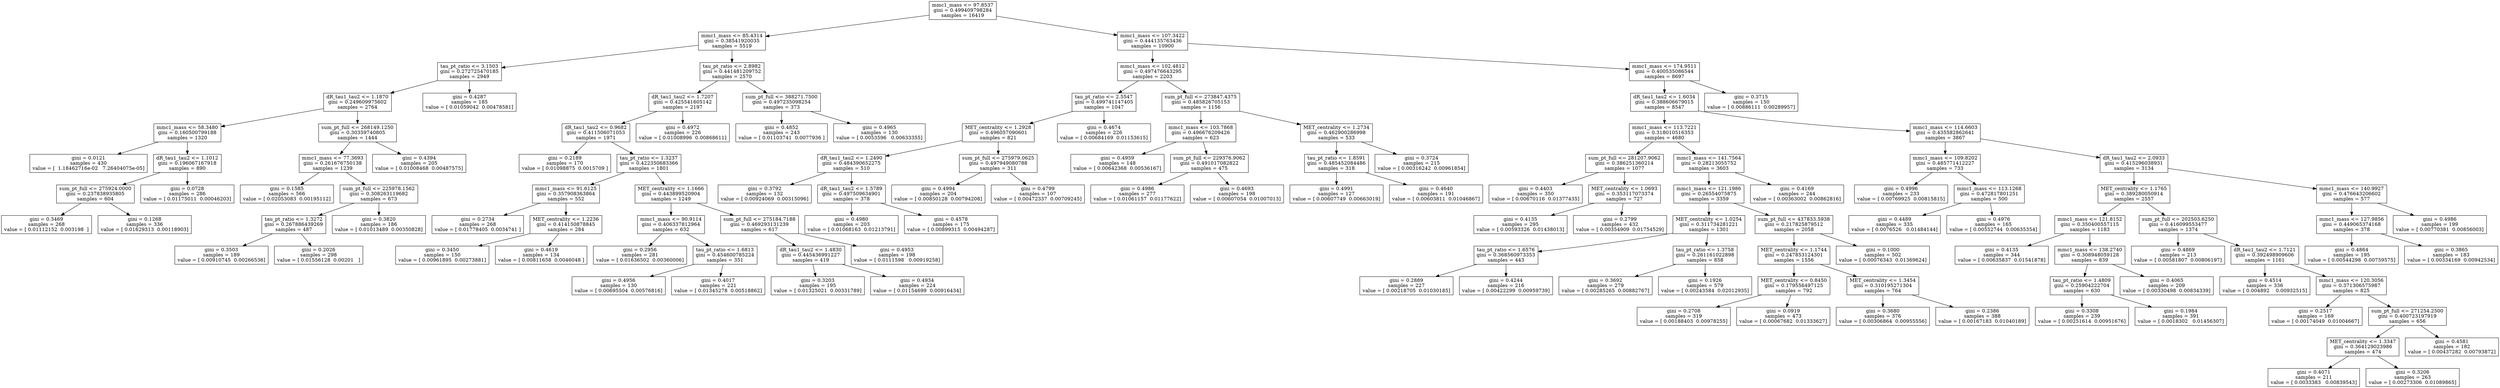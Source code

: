 digraph Tree {
0 [label="mmc1_mass <= 97.8537\ngini = 0.499409798284\nsamples = 16419", shape="box"] ;
1 [label="mmc1_mass <= 85.4314\ngini = 0.38541920035\nsamples = 5519", shape="box"] ;
0 -> 1 ;
2 [label="tau_pt_ratio <= 3.1503\ngini = 0.272725470185\nsamples = 2949", shape="box"] ;
1 -> 2 ;
3 [label="dR_tau1_tau2 <= 1.1870\ngini = 0.249609975602\nsamples = 2764", shape="box"] ;
2 -> 3 ;
4 [label="mmc1_mass <= 58.3480\ngini = 0.160500799188\nsamples = 1320", shape="box"] ;
3 -> 4 ;
5 [label="gini = 0.0121\nsamples = 430\nvalue = [  1.18462716e-02   7.26404075e-05]", shape="box"] ;
4 -> 5 ;
6 [label="dR_tau1_tau2 <= 1.1012\ngini = 0.196067167918\nsamples = 890", shape="box"] ;
4 -> 6 ;
7 [label="sum_pt_full <= 275924.0000\ngini = 0.237838935805\nsamples = 604", shape="box"] ;
6 -> 7 ;
8 [label="gini = 0.3469\nsamples = 268\nvalue = [ 0.01112152  0.003198  ]", shape="box"] ;
7 -> 8 ;
9 [label="gini = 0.1268\nsamples = 336\nvalue = [ 0.01629313  0.00118903]", shape="box"] ;
7 -> 9 ;
10 [label="gini = 0.0728\nsamples = 286\nvalue = [ 0.01175011  0.00046203]", shape="box"] ;
6 -> 10 ;
11 [label="sum_pt_full <= 268149.1250\ngini = 0.30359740805\nsamples = 1444", shape="box"] ;
3 -> 11 ;
12 [label="mmc1_mass <= 77.3693\ngini = 0.261676750138\nsamples = 1239", shape="box"] ;
11 -> 12 ;
13 [label="gini = 0.1585\nsamples = 566\nvalue = [ 0.02053083  0.00195112]", shape="box"] ;
12 -> 13 ;
14 [label="sum_pt_full <= 225978.1562\ngini = 0.308263119682\nsamples = 673", shape="box"] ;
12 -> 14 ;
15 [label="tau_pt_ratio <= 1.3272\ngini = 0.267886439269\nsamples = 487", shape="box"] ;
14 -> 15 ;
16 [label="gini = 0.3503\nsamples = 189\nvalue = [ 0.00910745  0.00266536]", shape="box"] ;
15 -> 16 ;
17 [label="gini = 0.2026\nsamples = 298\nvalue = [ 0.01556128  0.00201   ]", shape="box"] ;
15 -> 17 ;
18 [label="gini = 0.3820\nsamples = 186\nvalue = [ 0.01013489  0.00350828]", shape="box"] ;
14 -> 18 ;
19 [label="gini = 0.4394\nsamples = 205\nvalue = [ 0.01008468  0.00487575]", shape="box"] ;
11 -> 19 ;
20 [label="gini = 0.4287\nsamples = 185\nvalue = [ 0.01059042  0.00478581]", shape="box"] ;
2 -> 20 ;
21 [label="tau_pt_ratio <= 2.8982\ngini = 0.441481209752\nsamples = 2570", shape="box"] ;
1 -> 21 ;
22 [label="dR_tau1_tau2 <= 1.7207\ngini = 0.425541605142\nsamples = 2197", shape="box"] ;
21 -> 22 ;
23 [label="dR_tau1_tau2 <= 0.9682\ngini = 0.411506071053\nsamples = 1971", shape="box"] ;
22 -> 23 ;
24 [label="gini = 0.2189\nsamples = 170\nvalue = [ 0.01098875  0.0015709 ]", shape="box"] ;
23 -> 24 ;
25 [label="tau_pt_ratio <= 1.3237\ngini = 0.422350683366\nsamples = 1801", shape="box"] ;
23 -> 25 ;
26 [label="mmc1_mass <= 91.6125\ngini = 0.357908363864\nsamples = 552", shape="box"] ;
25 -> 26 ;
27 [label="gini = 0.2734\nsamples = 268\nvalue = [ 0.01778405  0.0034741 ]", shape="box"] ;
26 -> 27 ;
28 [label="MET_centrality <= 1.2236\ngini = 0.414150878845\nsamples = 284", shape="box"] ;
26 -> 28 ;
29 [label="gini = 0.3450\nsamples = 150\nvalue = [ 0.00961895  0.00273881]", shape="box"] ;
28 -> 29 ;
30 [label="gini = 0.4619\nsamples = 134\nvalue = [ 0.00811658  0.0046048 ]", shape="box"] ;
28 -> 30 ;
31 [label="MET_centrality <= 1.1666\ngini = 0.443899520904\nsamples = 1249", shape="box"] ;
25 -> 31 ;
32 [label="mmc1_mass <= 90.9114\ngini = 0.406337812964\nsamples = 632", shape="box"] ;
31 -> 32 ;
33 [label="gini = 0.2956\nsamples = 281\nvalue = [ 0.01636502  0.00360006]", shape="box"] ;
32 -> 33 ;
34 [label="tau_pt_ratio <= 1.6813\ngini = 0.454600785224\nsamples = 351", shape="box"] ;
32 -> 34 ;
35 [label="gini = 0.4956\nsamples = 130\nvalue = [ 0.00695504  0.00576816]", shape="box"] ;
34 -> 35 ;
36 [label="gini = 0.4017\nsamples = 221\nvalue = [ 0.01345278  0.00518862]", shape="box"] ;
34 -> 36 ;
37 [label="sum_pt_full <= 275184.7188\ngini = 0.469293131239\nsamples = 617", shape="box"] ;
31 -> 37 ;
38 [label="dR_tau1_tau2 <= 1.4830\ngini = 0.445436991227\nsamples = 419", shape="box"] ;
37 -> 38 ;
39 [label="gini = 0.3203\nsamples = 195\nvalue = [ 0.01325021  0.00331789]", shape="box"] ;
38 -> 39 ;
40 [label="gini = 0.4934\nsamples = 224\nvalue = [ 0.01154699  0.00916434]", shape="box"] ;
38 -> 40 ;
41 [label="gini = 0.4953\nsamples = 198\nvalue = [ 0.0111598   0.00919258]", shape="box"] ;
37 -> 41 ;
42 [label="gini = 0.4972\nsamples = 226\nvalue = [ 0.01008996  0.00868611]", shape="box"] ;
22 -> 42 ;
43 [label="sum_pt_full <= 388271.7500\ngini = 0.497235098254\nsamples = 373", shape="box"] ;
21 -> 43 ;
44 [label="gini = 0.4852\nsamples = 243\nvalue = [ 0.01103741  0.0077936 ]", shape="box"] ;
43 -> 44 ;
45 [label="gini = 0.4965\nsamples = 130\nvalue = [ 0.0053596   0.00633355]", shape="box"] ;
43 -> 45 ;
46 [label="mmc1_mass <= 107.3422\ngini = 0.444135763436\nsamples = 10900", shape="box"] ;
0 -> 46 ;
47 [label="mmc1_mass <= 102.4812\ngini = 0.497476643295\nsamples = 2203", shape="box"] ;
46 -> 47 ;
48 [label="tau_pt_ratio <= 2.5547\ngini = 0.499741147405\nsamples = 1047", shape="box"] ;
47 -> 48 ;
49 [label="MET_centrality <= 1.2928\ngini = 0.496057090601\nsamples = 821", shape="box"] ;
48 -> 49 ;
50 [label="dR_tau1_tau2 <= 1.2490\ngini = 0.484390652275\nsamples = 510", shape="box"] ;
49 -> 50 ;
51 [label="gini = 0.3792\nsamples = 132\nvalue = [ 0.00924069  0.00315096]", shape="box"] ;
50 -> 51 ;
52 [label="dR_tau1_tau2 <= 1.5789\ngini = 0.497509634901\nsamples = 378", shape="box"] ;
50 -> 52 ;
53 [label="gini = 0.4980\nsamples = 203\nvalue = [ 0.01068163  0.01213791]", shape="box"] ;
52 -> 53 ;
54 [label="gini = 0.4578\nsamples = 175\nvalue = [ 0.00899315  0.00494287]", shape="box"] ;
52 -> 54 ;
55 [label="sum_pt_full <= 275979.0625\ngini = 0.497949080788\nsamples = 311", shape="box"] ;
49 -> 55 ;
56 [label="gini = 0.4994\nsamples = 204\nvalue = [ 0.00850128  0.00794208]", shape="box"] ;
55 -> 56 ;
57 [label="gini = 0.4799\nsamples = 107\nvalue = [ 0.00472337  0.00709245]", shape="box"] ;
55 -> 57 ;
58 [label="gini = 0.4674\nsamples = 226\nvalue = [ 0.00684169  0.01153615]", shape="box"] ;
48 -> 58 ;
59 [label="sum_pt_full <= 273847.4375\ngini = 0.485826705153\nsamples = 1156", shape="box"] ;
47 -> 59 ;
60 [label="mmc1_mass <= 103.7868\ngini = 0.496676209426\nsamples = 623", shape="box"] ;
59 -> 60 ;
61 [label="gini = 0.4959\nsamples = 148\nvalue = [ 0.00642368  0.00536167]", shape="box"] ;
60 -> 61 ;
62 [label="sum_pt_full <= 229376.9062\ngini = 0.491017082822\nsamples = 475", shape="box"] ;
60 -> 62 ;
63 [label="gini = 0.4986\nsamples = 277\nvalue = [ 0.01061157  0.01177622]", shape="box"] ;
62 -> 63 ;
64 [label="gini = 0.4693\nsamples = 198\nvalue = [ 0.00607054  0.01007013]", shape="box"] ;
62 -> 64 ;
65 [label="MET_centrality <= 1.2734\ngini = 0.462900286998\nsamples = 533", shape="box"] ;
59 -> 65 ;
66 [label="tau_pt_ratio <= 1.8591\ngini = 0.485452084486\nsamples = 318", shape="box"] ;
65 -> 66 ;
67 [label="gini = 0.4991\nsamples = 127\nvalue = [ 0.00607749  0.00663019]", shape="box"] ;
66 -> 67 ;
68 [label="gini = 0.4640\nsamples = 191\nvalue = [ 0.00603811  0.01046867]", shape="box"] ;
66 -> 68 ;
69 [label="gini = 0.3724\nsamples = 215\nvalue = [ 0.00316242  0.00961854]", shape="box"] ;
65 -> 69 ;
70 [label="mmc1_mass <= 174.9511\ngini = 0.400535086544\nsamples = 8697", shape="box"] ;
46 -> 70 ;
71 [label="dR_tau1_tau2 <= 1.6034\ngini = 0.388606679015\nsamples = 8547", shape="box"] ;
70 -> 71 ;
72 [label="mmc1_mass <= 113.7221\ngini = 0.318010516353\nsamples = 4680", shape="box"] ;
71 -> 72 ;
73 [label="sum_pt_full <= 281207.9062\ngini = 0.386251360214\nsamples = 1077", shape="box"] ;
72 -> 73 ;
74 [label="gini = 0.4403\nsamples = 350\nvalue = [ 0.00670116  0.01377435]", shape="box"] ;
73 -> 74 ;
75 [label="MET_centrality <= 1.0693\ngini = 0.353117073374\nsamples = 727", shape="box"] ;
73 -> 75 ;
76 [label="gini = 0.4135\nsamples = 295\nvalue = [ 0.00593326  0.01438013]", shape="box"] ;
75 -> 76 ;
77 [label="gini = 0.2799\nsamples = 432\nvalue = [ 0.00354909  0.01754529]", shape="box"] ;
75 -> 77 ;
78 [label="mmc1_mass <= 141.7564\ngini = 0.28213055752\nsamples = 3603", shape="box"] ;
72 -> 78 ;
79 [label="mmc1_mass <= 121.1986\ngini = 0.26554075875\nsamples = 3359", shape="box"] ;
78 -> 79 ;
80 [label="MET_centrality <= 1.0254\ngini = 0.311734281221\nsamples = 1301", shape="box"] ;
79 -> 80 ;
81 [label="tau_pt_ratio <= 1.6576\ngini = 0.368560973353\nsamples = 443", shape="box"] ;
80 -> 81 ;
82 [label="gini = 0.2889\nsamples = 227\nvalue = [ 0.00218705  0.01030185]", shape="box"] ;
81 -> 82 ;
83 [label="gini = 0.4244\nsamples = 216\nvalue = [ 0.00422299  0.00959739]", shape="box"] ;
81 -> 83 ;
84 [label="tau_pt_ratio <= 1.3758\ngini = 0.261161022898\nsamples = 858", shape="box"] ;
80 -> 84 ;
85 [label="gini = 0.3692\nsamples = 279\nvalue = [ 0.00285265  0.00882767]", shape="box"] ;
84 -> 85 ;
86 [label="gini = 0.1926\nsamples = 579\nvalue = [ 0.00243584  0.02012935]", shape="box"] ;
84 -> 86 ;
87 [label="sum_pt_full <= 437833.5938\ngini = 0.217825879512\nsamples = 2058", shape="box"] ;
79 -> 87 ;
88 [label="MET_centrality <= 1.1744\ngini = 0.247853124301\nsamples = 1556", shape="box"] ;
87 -> 88 ;
89 [label="MET_centrality <= 0.8450\ngini = 0.179556497125\nsamples = 792", shape="box"] ;
88 -> 89 ;
90 [label="gini = 0.2708\nsamples = 319\nvalue = [ 0.00188403  0.00978255]", shape="box"] ;
89 -> 90 ;
91 [label="gini = 0.0919\nsamples = 473\nvalue = [ 0.00067682  0.01333627]", shape="box"] ;
89 -> 91 ;
92 [label="MET_centrality <= 1.3454\ngini = 0.310195271304\nsamples = 764", shape="box"] ;
88 -> 92 ;
93 [label="gini = 0.3680\nsamples = 376\nvalue = [ 0.00306864  0.00955556]", shape="box"] ;
92 -> 93 ;
94 [label="gini = 0.2386\nsamples = 388\nvalue = [ 0.00167183  0.01040189]", shape="box"] ;
92 -> 94 ;
95 [label="gini = 0.1000\nsamples = 502\nvalue = [ 0.00076343  0.01369624]", shape="box"] ;
87 -> 95 ;
96 [label="gini = 0.4169\nsamples = 244\nvalue = [ 0.00363002  0.00862816]", shape="box"] ;
78 -> 96 ;
97 [label="mmc1_mass <= 114.6603\ngini = 0.435582862641\nsamples = 3867", shape="box"] ;
71 -> 97 ;
98 [label="mmc1_mass <= 109.8202\ngini = 0.485771412227\nsamples = 733", shape="box"] ;
97 -> 98 ;
99 [label="gini = 0.4996\nsamples = 233\nvalue = [ 0.00769925  0.00815815]", shape="box"] ;
98 -> 99 ;
100 [label="mmc1_mass <= 113.1268\ngini = 0.472817801251\nsamples = 500", shape="box"] ;
98 -> 100 ;
101 [label="gini = 0.4489\nsamples = 335\nvalue = [ 0.0076526   0.01484144]", shape="box"] ;
100 -> 101 ;
102 [label="gini = 0.4976\nsamples = 165\nvalue = [ 0.00552744  0.00635354]", shape="box"] ;
100 -> 102 ;
103 [label="dR_tau1_tau2 <= 2.0933\ngini = 0.415296038931\nsamples = 3134", shape="box"] ;
97 -> 103 ;
104 [label="MET_centrality <= 1.1765\ngini = 0.389280050914\nsamples = 2557", shape="box"] ;
103 -> 104 ;
105 [label="mmc1_mass <= 121.8152\ngini = 0.350400557115\nsamples = 1183", shape="box"] ;
104 -> 105 ;
106 [label="gini = 0.4135\nsamples = 344\nvalue = [ 0.00635837  0.01541878]", shape="box"] ;
105 -> 106 ;
107 [label="mmc1_mass <= 138.2740\ngini = 0.308948059128\nsamples = 839", shape="box"] ;
105 -> 107 ;
108 [label="tau_pt_ratio <= 1.4809\ngini = 0.25904222704\nsamples = 630", shape="box"] ;
107 -> 108 ;
109 [label="gini = 0.3308\nsamples = 239\nvalue = [ 0.00251614  0.00951676]", shape="box"] ;
108 -> 109 ;
110 [label="gini = 0.1984\nsamples = 391\nvalue = [ 0.0018302   0.01456307]", shape="box"] ;
108 -> 110 ;
111 [label="gini = 0.4065\nsamples = 209\nvalue = [ 0.00330498  0.00834339]", shape="box"] ;
107 -> 111 ;
112 [label="sum_pt_full <= 202503.6250\ngini = 0.416099553477\nsamples = 1374", shape="box"] ;
104 -> 112 ;
113 [label="gini = 0.4869\nsamples = 213\nvalue = [ 0.00581807  0.00806197]", shape="box"] ;
112 -> 113 ;
114 [label="dR_tau1_tau2 <= 1.7121\ngini = 0.392498909606\nsamples = 1161", shape="box"] ;
112 -> 114 ;
115 [label="gini = 0.4514\nsamples = 336\nvalue = [ 0.004892    0.00932515]", shape="box"] ;
114 -> 115 ;
116 [label="mmc1_mass <= 120.3056\ngini = 0.371306575987\nsamples = 825", shape="box"] ;
114 -> 116 ;
117 [label="gini = 0.2517\nsamples = 169\nvalue = [ 0.00174049  0.01004667]", shape="box"] ;
116 -> 117 ;
118 [label="sum_pt_full <= 271254.2500\ngini = 0.400723197919\nsamples = 656", shape="box"] ;
116 -> 118 ;
119 [label="MET_centrality <= 1.3347\ngini = 0.364129023986\nsamples = 474", shape="box"] ;
118 -> 119 ;
120 [label="gini = 0.4071\nsamples = 211\nvalue = [ 0.0033383   0.00839543]", shape="box"] ;
119 -> 120 ;
121 [label="gini = 0.3206\nsamples = 263\nvalue = [ 0.00273306  0.01089865]", shape="box"] ;
119 -> 121 ;
122 [label="gini = 0.4581\nsamples = 182\nvalue = [ 0.00437282  0.00793872]", shape="box"] ;
118 -> 122 ;
123 [label="mmc1_mass <= 140.9927\ngini = 0.476643206602\nsamples = 577", shape="box"] ;
103 -> 123 ;
124 [label="mmc1_mass <= 127.9856\ngini = 0.449065374168\nsamples = 378", shape="box"] ;
123 -> 124 ;
125 [label="gini = 0.4864\nsamples = 195\nvalue = [ 0.00544298  0.00759575]", shape="box"] ;
124 -> 125 ;
126 [label="gini = 0.3865\nsamples = 183\nvalue = [ 0.00334169  0.00942534]", shape="box"] ;
124 -> 126 ;
127 [label="gini = 0.4986\nsamples = 199\nvalue = [ 0.00770381  0.00856003]", shape="box"] ;
123 -> 127 ;
128 [label="gini = 0.3715\nsamples = 150\nvalue = [ 0.00886111  0.00289957]", shape="box"] ;
70 -> 128 ;
}